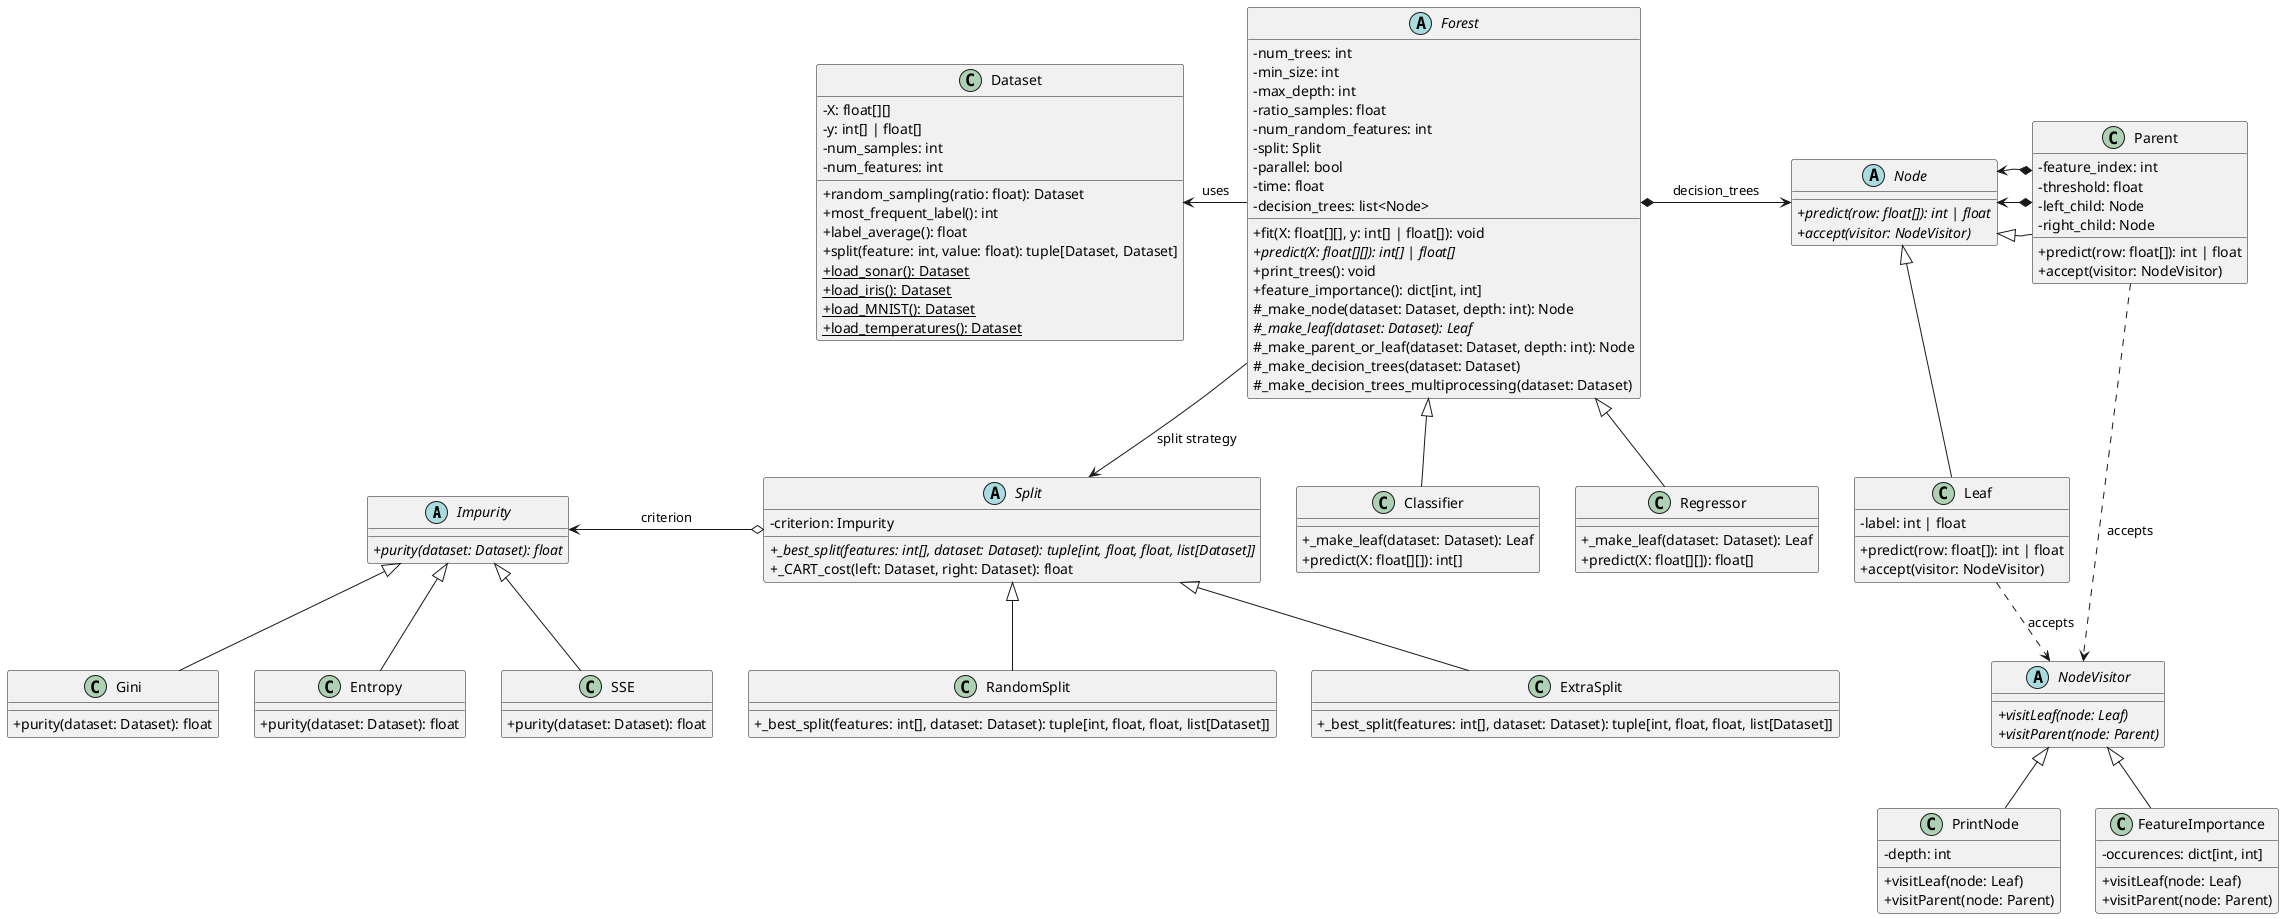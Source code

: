 @startuml
skinparam classAttributeIconSize 0
skinparam noteFontSize 11

abstract class Impurity {
  {abstract}+ purity(dataset: Dataset): float
}

class Gini {
  + purity(dataset: Dataset): float
}

class Entropy {
  + purity(dataset: Dataset): float
}

class SSE {
  + purity(dataset: Dataset): float
}

abstract class Split {
  - criterion: Impurity
  {abstract}+ _best_split(features: int[], dataset: Dataset): tuple[int, float, float, list[Dataset]]
  + _CART_cost(left: Dataset, right: Dataset): float
}

class RandomSplit {
  + _best_split(features: int[], dataset: Dataset): tuple[int, float, float, list[Dataset]]
}

class ExtraSplit {
  + _best_split(features: int[], dataset: Dataset): tuple[int, float, float, list[Dataset]]
}

class Dataset {
  - X: float[][]
  - y: int[] | float[]
  - num_samples: int
  - num_features: int
  
  + random_sampling(ratio: float): Dataset
  + most_frequent_label(): int
  + label_average(): float
  + split(feature: int, value: float): tuple[Dataset, Dataset]
  + load_sonar(): Dataset {static}
  + load_iris(): Dataset {static}
  + load_MNIST(): Dataset {static}
  + load_temperatures(): Dataset {static}
}

abstract class Node {
  {abstract}+ predict(row: float[]): int | float
  {abstract}+ accept(visitor: NodeVisitor)
}

class Leaf {
  - label: int | float
  + predict(row: float[]): int | float
  + accept(visitor: NodeVisitor)
}

class Parent {
  - feature_index: int
  - threshold: float
  - left_child: Node
  - right_child: Node
  + predict(row: float[]): int | float
  + accept(visitor: NodeVisitor)
}

abstract class NodeVisitor {
  {abstract}+ visitLeaf(node: Leaf)
  {abstract}+ visitParent(node: Parent)
}

class PrintNode {
  - depth: int
  + visitLeaf(node: Leaf)
  + visitParent(node: Parent)
}

class FeatureImportance {
  - occurences: dict[int, int]
  + visitLeaf(node: Leaf)
  + visitParent(node: Parent)
}

abstract class Forest {
  - num_trees: int
  - min_size: int
  - max_depth: int
  - ratio_samples: float
  - num_random_features: int
  - split: Split
  - parallel: bool
  - time: float
  - decision_trees: list<Node>
  
  + fit(X: float[][], y: int[] | float[]): void
  {abstract}+ predict(X: float[][]): int[] | float[]
  + print_trees(): void
  + feature_importance(): dict[int, int]
  # _make_node(dataset: Dataset, depth: int): Node
  {abstract}# _make_leaf(dataset: Dataset): Leaf
  # _make_parent_or_leaf(dataset: Dataset, depth: int): Node
  # _make_decision_trees(dataset: Dataset)
  # _make_decision_trees_multiprocessing(dataset: Dataset)
}

class Classifier {
  + _make_leaf(dataset: Dataset): Leaf
  + predict(X: float[][]): int[]
}

class Regressor {
  + _make_leaf(dataset: Dataset): Leaf
  + predict(X: float[][]): float[]
}

Impurity <|-- Gini
Impurity <|-- Entropy
Impurity <|-- SSE
Forest <|-- Classifier
Forest <|-- Regressor
Forest *-right-> Node : decision_trees
Forest --> Split : split strategy
Forest -left-> Dataset : uses
Node <|-- Leaf
Node <|-- Parent
Parent *-left-> Node
Parent *-right-> Node
Split o-left-> Impurity : criterion
Split <|-- RandomSplit
Split <|-- ExtraSplit
NodeVisitor <|-- PrintNode
NodeVisitor <|-- FeatureImportance
Leaf ..> NodeVisitor : accepts
Parent ..> NodeVisitor : accepts
@enduml

